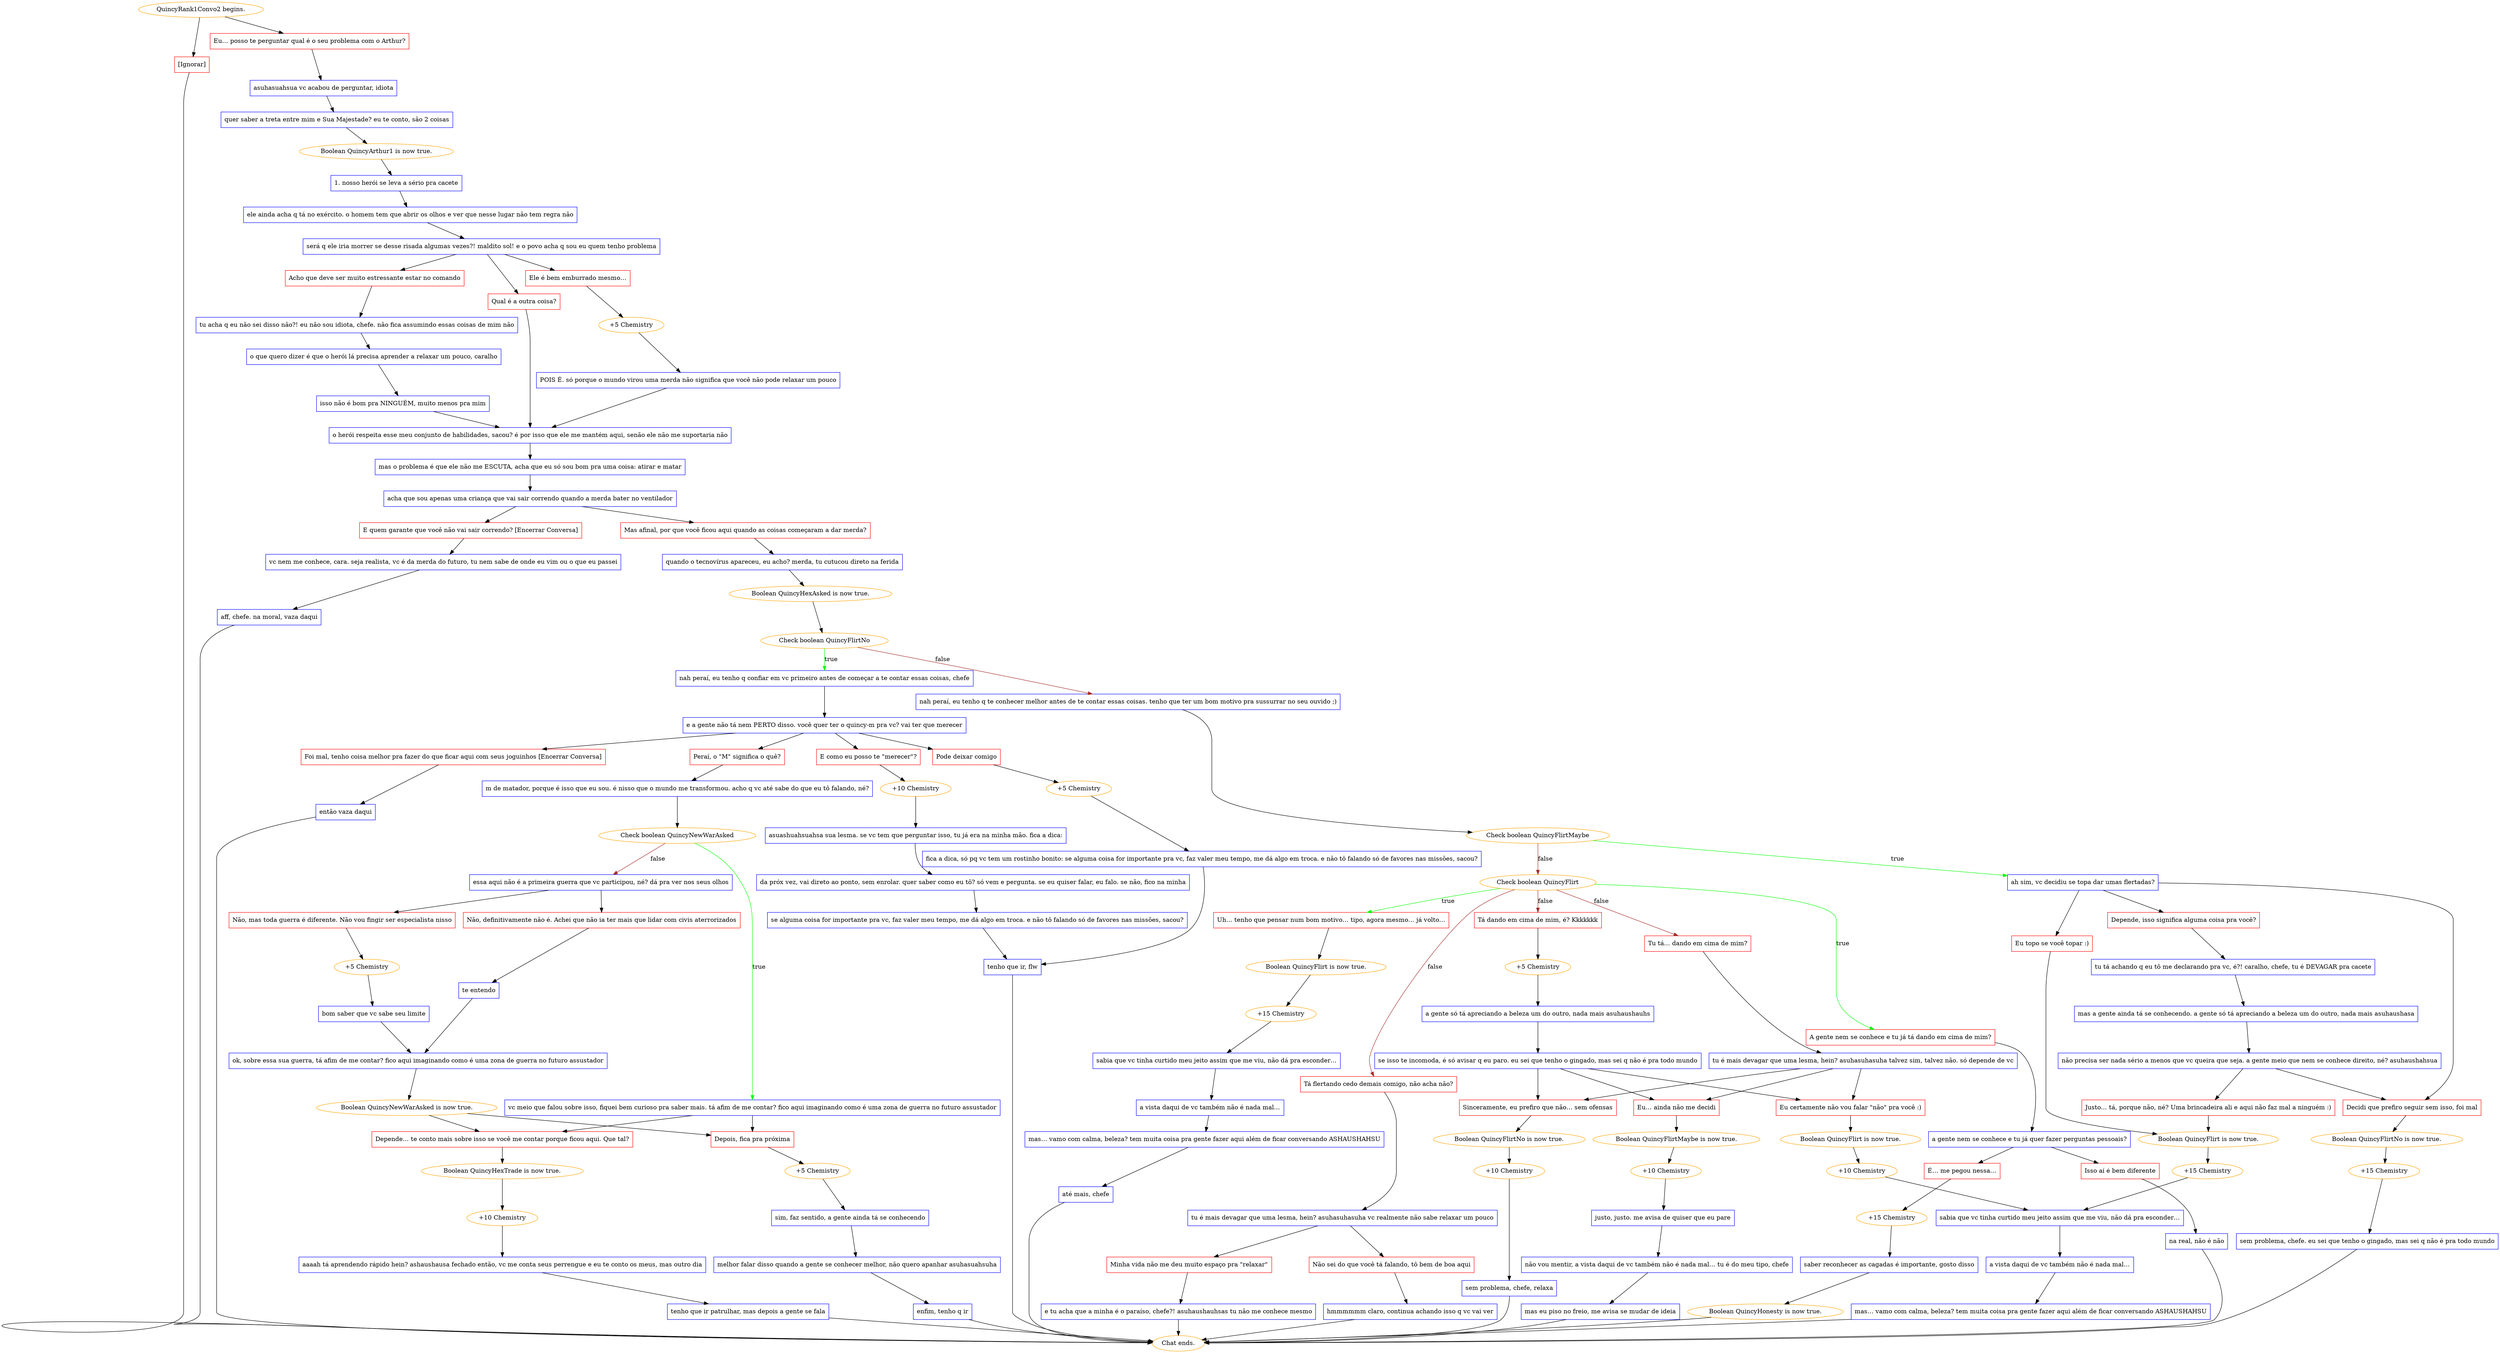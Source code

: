 digraph {
	"QuincyRank1Convo2 begins." [color=orange];
		"QuincyRank1Convo2 begins." -> j710986238;
		"QuincyRank1Convo2 begins." -> j1678137900;
	j710986238 [label="Eu… posso te perguntar qual é o seu problema com o Arthur?",shape=box,color=red];
		j710986238 -> j557697176;
	j1678137900 [label="[Ignorar]",shape=box,color=red];
		j1678137900 -> "Chat ends.";
	j557697176 [label="asuhasuahsua vc acabou de perguntar, idiota",shape=box,color=blue];
		j557697176 -> j3715816095;
	"Chat ends." [color=orange];
	j3715816095 [label="quer saber a treta entre mim e Sua Majestade? eu te conto, são 2 coisas",shape=box,color=blue];
		j3715816095 -> j4092129967;
	j4092129967 [label="Boolean QuincyArthur1 is now true.",color=orange];
		j4092129967 -> j547563696;
	j547563696 [label="1. nosso herói se leva a sério pra cacete",shape=box,color=blue];
		j547563696 -> j564826414;
	j564826414 [label="ele ainda acha q tá no exército. o homem tem que abrir os olhos e ver que nesse lugar não tem regra não",shape=box,color=blue];
		j564826414 -> j4215266346;
	j4215266346 [label="será q ele iria morrer se desse risada algumas vezes?! maldito sol! e o povo acha q sou eu quem tenho problema",shape=box,color=blue];
		j4215266346 -> j989476973;
		j4215266346 -> j3877264877;
		j4215266346 -> j2886076062;
	j989476973 [label="Acho que deve ser muito estressante estar no comando",shape=box,color=red];
		j989476973 -> j2013419083;
	j3877264877 [label="Ele é bem emburrado mesmo…",shape=box,color=red];
		j3877264877 -> j2653748714;
	j2886076062 [label="Qual é a outra coisa?",shape=box,color=red];
		j2886076062 -> j3239727876;
	j2013419083 [label="tu acha q eu não sei disso não?! eu não sou idiota, chefe. não fica assumindo essas coisas de mim não",shape=box,color=blue];
		j2013419083 -> j2854058411;
	j2653748714 [label="+5 Chemistry",color=orange];
		j2653748714 -> j1844515096;
	j3239727876 [label="o herói respeita esse meu conjunto de habilidades, sacou? é por isso que ele me mantém aqui, senão ele não me suportaria não",shape=box,color=blue];
		j3239727876 -> j1075086026;
	j2854058411 [label="o que quero dizer é que o herói lá precisa aprender a relaxar um pouco, caralho",shape=box,color=blue];
		j2854058411 -> j3230835856;
	j1844515096 [label="POIS É. só porque o mundo virou uma merda não significa que você não pode relaxar um pouco",shape=box,color=blue];
		j1844515096 -> j3239727876;
	j1075086026 [label="mas o problema é que ele não me ESCUTA, acha que eu só sou bom pra uma coisa: atirar e matar",shape=box,color=blue];
		j1075086026 -> j2507134344;
	j3230835856 [label="isso não é bom pra NINGUÉM, muito menos pra mim",shape=box,color=blue];
		j3230835856 -> j3239727876;
	j2507134344 [label="acha que sou apenas uma criança que vai sair correndo quando a merda bater no ventilador",shape=box,color=blue];
		j2507134344 -> j1827996817;
		j2507134344 -> j869958279;
	j1827996817 [label="Mas afinal, por que você ficou aqui quando as coisas começaram a dar merda?",shape=box,color=red];
		j1827996817 -> j87238894;
	j869958279 [label="E quem garante que você não vai sair correndo? [Encerrar Conversa]",shape=box,color=red];
		j869958279 -> j1269325346;
	j87238894 [label="quando o tecnovírus apareceu, eu acho? merda, tu cutucou direto na ferida",shape=box,color=blue];
		j87238894 -> j1401596010;
	j1269325346 [label="vc nem me conhece, cara. seja realista, vc é da merda do futuro, tu nem sabe de onde eu vim ou o que eu passei",shape=box,color=blue];
		j1269325346 -> j2835911754;
	j1401596010 [label="Boolean QuincyHexAsked is now true.",color=orange];
		j1401596010 -> j2047830210;
	j2835911754 [label="aff, chefe. na moral, vaza daqui",shape=box,color=blue];
		j2835911754 -> "Chat ends.";
	j2047830210 [label="Check boolean QuincyFlirtNo",color=orange];
		j2047830210 -> j852481219 [label=true,color=green];
		j2047830210 -> j827024396 [label=false,color=brown];
	j852481219 [label="nah peraí, eu tenho q confiar em vc primeiro antes de começar a te contar essas coisas, chefe",shape=box,color=blue];
		j852481219 -> j1914358435;
	j827024396 [label="nah peraí, eu tenho q te conhecer melhor antes de te contar essas coisas. tenho que ter um bom motivo pra sussurrar no seu ouvido ;)",shape=box,color=blue];
		j827024396 -> j312864714;
	j1914358435 [label="e a gente não tá nem PERTO disso. você quer ter o quincy-m pra vc? vai ter que merecer",shape=box,color=blue];
		j1914358435 -> j2003019437;
		j1914358435 -> j3394701589;
		j1914358435 -> j384824306;
		j1914358435 -> j3966059768;
	j312864714 [label="Check boolean QuincyFlirtMaybe",color=orange];
		j312864714 -> j1122098572 [label=true,color=green];
		j312864714 -> j1749849566 [label=false,color=brown];
	j2003019437 [label="Pode deixar comigo",shape=box,color=red];
		j2003019437 -> j3935677873;
	j3394701589 [label="E como eu posso te \"merecer\"?",shape=box,color=red];
		j3394701589 -> j1940206384;
	j384824306 [label="Peraí, o \"M\" significa o quê?",shape=box,color=red];
		j384824306 -> j407952889;
	j3966059768 [label="Foi mal, tenho coisa melhor pra fazer do que ficar aqui com seus joguinhos [Encerrar Conversa]",shape=box,color=red];
		j3966059768 -> j2764040755;
	j1122098572 [label="ah sim, vc decidiu se topa dar umas flertadas?",shape=box,color=blue];
		j1122098572 -> j1867634697;
		j1122098572 -> j3359259143;
		j1122098572 -> j791638287;
	j1749849566 [label="Check boolean QuincyFlirt",color=orange];
		j1749849566 -> j1975290641 [label=true,color=green];
		j1749849566 -> j680168459 [label=true,color=green];
		j1749849566 -> j3540459731 [label=false,color=brown];
		j1749849566 -> j3664310189 [label=false,color=brown];
		j1749849566 -> j778416821 [label=false,color=brown];
	j3935677873 [label="+5 Chemistry",color=orange];
		j3935677873 -> j1889198870;
	j1940206384 [label="+10 Chemistry",color=orange];
		j1940206384 -> j1123456848;
	j407952889 [label="m de matador, porque é isso que eu sou. é nisso que o mundo me transformou. acho q vc até sabe do que eu tô falando, né?",shape=box,color=blue];
		j407952889 -> j1301339131;
	j2764040755 [label="então vaza daqui",shape=box,color=blue];
		j2764040755 -> "Chat ends.";
	j1867634697 [label="Depende, isso significa alguma coisa pra você?",shape=box,color=red];
		j1867634697 -> j3330436291;
	j3359259143 [label="Eu topo se você topar :)",shape=box,color=red];
		j3359259143 -> j922279747;
	j791638287 [label="Decidi que prefiro seguir sem isso, foi mal",shape=box,color=red];
		j791638287 -> j2450842903;
	j1975290641 [label="Uh… tenho que pensar num bom motivo… tipo, agora mesmo… já volto…",shape=box,color=red];
		j1975290641 -> j2120527028;
	j680168459 [label="A gente nem se conhece e tu já tá dando em cima de mim?",shape=box,color=red];
		j680168459 -> j1722765499;
	j3540459731 [label="Tá flertando cedo demais comigo, não acha não?",shape=box,color=red];
		j3540459731 -> j717244283;
	j3664310189 [label="Tu tá… dando em cima de mim?",shape=box,color=red];
		j3664310189 -> j3165944853;
	j778416821 [label="Tá dando em cima de mim, é? Kkkkkkk",shape=box,color=red];
		j778416821 -> j1523133190;
	j1889198870 [label="fica a dica, só pq vc tem um rostinho bonito: se alguma coisa for importante pra vc, faz valer meu tempo, me dá algo em troca. e não tô falando só de favores nas missões, sacou?",shape=box,color=blue];
		j1889198870 -> j2570744345;
	j1123456848 [label="asuashuahsuahsa sua lesma. se vc tem que perguntar isso, tu já era na minha mão. fica a dica:",shape=box,color=blue];
		j1123456848 -> j662547382;
	j1301339131 [label="Check boolean QuincyNewWarAsked",color=orange];
		j1301339131 -> j534523072 [label=true,color=green];
		j1301339131 -> j3508754522 [label=false,color=brown];
	j3330436291 [label="tu tá achando q eu tô me declarando pra vc, é?! caralho, chefe, tu é DEVAGAR pra cacete",shape=box,color=blue];
		j3330436291 -> j1410501846;
	j922279747 [label="Boolean QuincyFlirt is now true.",color=orange];
		j922279747 -> j3744887895;
	j2450842903 [label="Boolean QuincyFlirtNo is now true.",color=orange];
		j2450842903 -> j447310670;
	j2120527028 [label="Boolean QuincyFlirt is now true.",color=orange];
		j2120527028 -> j3327719187;
	j1722765499 [label="a gente nem se conhece e tu já quer fazer perguntas pessoais?",shape=box,color=blue];
		j1722765499 -> j1918242418;
		j1722765499 -> j3596825344;
	j717244283 [label="tu é mais devagar que uma lesma, hein? asuhasuhasuha vc realmente não sabe relaxar um pouco",shape=box,color=blue];
		j717244283 -> j3128889668;
		j717244283 -> j4135584080;
	j3165944853 [label="tu é mais devagar que uma lesma, hein? asuhasuhasuha talvez sim, talvez não. só depende de vc",shape=box,color=blue];
		j3165944853 -> j4108662566;
		j3165944853 -> j1797607723;
		j3165944853 -> j3646503682;
	j1523133190 [label="+5 Chemistry",color=orange];
		j1523133190 -> j1351014277;
	j2570744345 [label="tenho que ir, flw",shape=box,color=blue];
		j2570744345 -> "Chat ends.";
	j662547382 [label="da próx vez, vai direto ao ponto, sem enrolar. quer saber como eu tô? só vem e pergunta. se eu quiser falar, eu falo. se não, fico na minha",shape=box,color=blue];
		j662547382 -> j743284889;
	j534523072 [label="vc meio que falou sobre isso, fiquei bem curioso pra saber mais. tá afim de me contar? fico aqui imaginando como é uma zona de guerra no futuro assustador",shape=box,color=blue];
		j534523072 -> j3869807209;
		j534523072 -> j1249618820;
	j3508754522 [label="essa aqui não é a primeira guerra que vc participou, né? dá pra ver nos seus olhos",shape=box,color=blue];
		j3508754522 -> j2495463257;
		j3508754522 -> j1641174966;
	j1410501846 [label="mas a gente ainda tá se conhecendo. a gente só tá apreciando a beleza um do outro, nada mais asuhaushasa",shape=box,color=blue];
		j1410501846 -> j4058645850;
	j3744887895 [label="+15 Chemistry",color=orange];
		j3744887895 -> j2663858657;
	j447310670 [label="+15 Chemistry",color=orange];
		j447310670 -> j410106709;
	j3327719187 [label="+15 Chemistry",color=orange];
		j3327719187 -> j2534781189;
	j1918242418 [label="É… me pegou nessa…",shape=box,color=red];
		j1918242418 -> j3719618123;
	j3596825344 [label="Isso aí é bem diferente",shape=box,color=red];
		j3596825344 -> j1908943871;
	j3128889668 [label="Minha vida não me deu muito espaço pra \"relaxar\"",shape=box,color=red];
		j3128889668 -> j496491288;
	j4135584080 [label="Não sei do que você tá falando, tô bem de boa aqui",shape=box,color=red];
		j4135584080 -> j2025206082;
	j4108662566 [label="Eu certamente não vou falar \"não\" pra você :)",shape=box,color=red];
		j4108662566 -> j3469818560;
	j1797607723 [label="Eu… ainda não me decidi",shape=box,color=red];
		j1797607723 -> j2579358210;
	j3646503682 [label="Sinceramente, eu prefiro que não… sem ofensas",shape=box,color=red];
		j3646503682 -> j902121321;
	j1351014277 [label="a gente só tá apreciando a beleza um do outro, nada mais asuhaushauhs",shape=box,color=blue];
		j1351014277 -> j563635129;
	j743284889 [label="se alguma coisa for importante pra vc, faz valer meu tempo, me dá algo em troca. e não tô falando só de favores nas missões, sacou?",shape=box,color=blue];
		j743284889 -> j2570744345;
	j3869807209 [label="Depende… te conto mais sobre isso se você me contar porque ficou aqui. Que tal?",shape=box,color=red];
		j3869807209 -> j1786967595;
	j1249618820 [label="Depois, fica pra próxima",shape=box,color=red];
		j1249618820 -> j2867325071;
	j2495463257 [label="Não, definitivamente não é. Achei que não ia ter mais que lidar com civis aterrorizados",shape=box,color=red];
		j2495463257 -> j3267248397;
	j1641174966 [label="Não, mas toda guerra é diferente. Não vou fingir ser especialista nisso",shape=box,color=red];
		j1641174966 -> j1077144968;
	j4058645850 [label="não precisa ser nada sério a menos que vc queira que seja. a gente meio que nem se conhece direito, né? asuhaushahsua",shape=box,color=blue];
		j4058645850 -> j3295710017;
		j4058645850 -> j791638287;
	j2663858657 [label="sabia que vc tinha curtido meu jeito assim que me viu, não dá pra esconder…",shape=box,color=blue];
		j2663858657 -> j3351703073;
	j410106709 [label="sem problema, chefe. eu sei que tenho o gingado, mas sei q não é pra todo mundo",shape=box,color=blue];
		j410106709 -> "Chat ends.";
	j2534781189 [label="sabia que vc tinha curtido meu jeito assim que me viu, não dá pra esconder…",shape=box,color=blue];
		j2534781189 -> j596967124;
	j3719618123 [label="+15 Chemistry",color=orange];
		j3719618123 -> j1805075353;
	j1908943871 [label="na real, não é não",shape=box,color=blue];
		j1908943871 -> "Chat ends.";
	j496491288 [label="e tu acha que a minha é o paraíso, chefe?! asuhaushauhsas tu não me conhece mesmo",shape=box,color=blue];
		j496491288 -> "Chat ends.";
	j2025206082 [label="hmmmmmm claro, continua achando isso q vc vai ver",shape=box,color=blue];
		j2025206082 -> "Chat ends.";
	j3469818560 [label="Boolean QuincyFlirt is now true.",color=orange];
		j3469818560 -> j3103097087;
	j2579358210 [label="Boolean QuincyFlirtMaybe is now true.",color=orange];
		j2579358210 -> j1657421778;
	j902121321 [label="Boolean QuincyFlirtNo is now true.",color=orange];
		j902121321 -> j4251790913;
	j563635129 [label="se isso te incomoda, é só avisar q eu paro. eu sei que tenho o gingado, mas sei q não é pra todo mundo",shape=box,color=blue];
		j563635129 -> j4108662566;
		j563635129 -> j1797607723;
		j563635129 -> j3646503682;
	j1786967595 [label="Boolean QuincyHexTrade is now true.",color=orange];
		j1786967595 -> j188052911;
	j2867325071 [label="+5 Chemistry",color=orange];
		j2867325071 -> j3559454862;
	j3267248397 [label="te entendo",shape=box,color=blue];
		j3267248397 -> j2612745797;
	j1077144968 [label="+5 Chemistry",color=orange];
		j1077144968 -> j2940760092;
	j3295710017 [label="Justo… tá, porque não, né? Uma brincadeira ali e aqui não faz mal a ninguém :)",shape=box,color=red];
		j3295710017 -> j922279747;
	j3351703073 [label="a vista daqui de vc também não é nada mal…",shape=box,color=blue];
		j3351703073 -> j151438180;
	j596967124 [label="a vista daqui de vc também não é nada mal…",shape=box,color=blue];
		j596967124 -> j2689638610;
	j1805075353 [label="saber reconhecer as cagadas é importante, gosto disso",shape=box,color=blue];
		j1805075353 -> j4153838995;
	j3103097087 [label="+10 Chemistry",color=orange];
		j3103097087 -> j2663858657;
	j1657421778 [label="+10 Chemistry",color=orange];
		j1657421778 -> j2498629995;
	j4251790913 [label="+10 Chemistry",color=orange];
		j4251790913 -> j2384648443;
	j188052911 [label="+10 Chemistry",color=orange];
		j188052911 -> j3598551715;
	j3559454862 [label="sim, faz sentido, a gente ainda tá se conhecendo",shape=box,color=blue];
		j3559454862 -> j228857208;
	j2612745797 [label="ok, sobre essa sua guerra, tá afim de me contar? fico aqui imaginando como é uma zona de guerra no futuro assustador",shape=box,color=blue];
		j2612745797 -> j661393063;
	j2940760092 [label="bom saber que vc sabe seu limite",shape=box,color=blue];
		j2940760092 -> j2612745797;
	j151438180 [label="mas… vamo com calma, beleza? tem muita coisa pra gente fazer aqui além de ficar conversando ASHAUSHAHSU",shape=box,color=blue];
		j151438180 -> "Chat ends.";
	j2689638610 [label="mas… vamo com calma, beleza? tem muita coisa pra gente fazer aqui além de ficar conversando ASHAUSHAHSU",shape=box,color=blue];
		j2689638610 -> j616694283;
	j4153838995 [label="Boolean QuincyHonesty is now true.",color=orange];
		j4153838995 -> "Chat ends.";
	j2498629995 [label="justo, justo. me avisa de quiser que eu pare",shape=box,color=blue];
		j2498629995 -> j1741608192;
	j2384648443 [label="sem problema, chefe, relaxa",shape=box,color=blue];
		j2384648443 -> "Chat ends.";
	j3598551715 [label="aaaah tá aprendendo rápido hein? ashaushausa fechado então, vc me conta seus perrengue e eu te conto os meus, mas outro dia",shape=box,color=blue];
		j3598551715 -> j2875437096;
	j228857208 [label="melhor falar disso quando a gente se conhecer melhor, não quero apanhar asuhasuahsuha",shape=box,color=blue];
		j228857208 -> j92908706;
	j661393063 [label="Boolean QuincyNewWarAsked is now true.",color=orange];
		j661393063 -> j3869807209;
		j661393063 -> j1249618820;
	j616694283 [label="até mais, chefe",shape=box,color=blue];
		j616694283 -> "Chat ends.";
	j1741608192 [label="não vou mentir, a vista daqui de vc também não é nada mal… tu é do meu tipo, chefe",shape=box,color=blue];
		j1741608192 -> j3955829445;
	j2875437096 [label="tenho que ir patrulhar, mas depois a gente se fala",shape=box,color=blue];
		j2875437096 -> "Chat ends.";
	j92908706 [label="enfim, tenho q ir",shape=box,color=blue];
		j92908706 -> "Chat ends.";
	j3955829445 [label="mas eu piso no freio, me avisa se mudar de ideia",shape=box,color=blue];
		j3955829445 -> "Chat ends.";
}